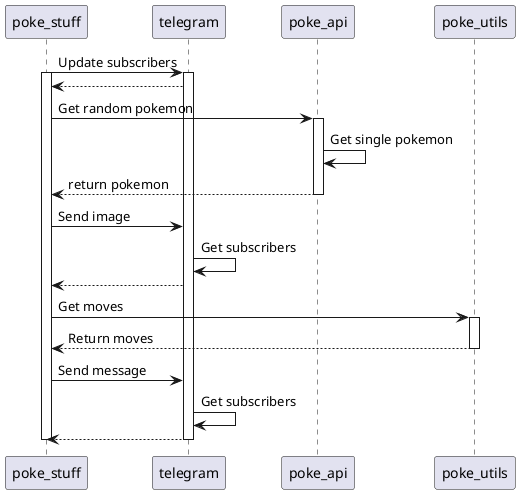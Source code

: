 @startuml
poke_stuff -> telegram: Update subscribers
activate poke_stuff
activate telegram
telegram --> poke_stuff
poke_stuff -> poke_api: Get random pokemon
activate poke_api
poke_api -> poke_api: Get single pokemon
poke_api --> poke_stuff: return pokemon
deactivate poke_api
poke_stuff -> telegram: Send image
telegram -> telegram: Get subscribers
telegram --> poke_stuff
poke_stuff -> poke_utils: Get moves
activate poke_utils
poke_utils --> poke_stuff: Return moves
deactivate poke_utils
poke_stuff -> telegram: Send message
telegram -> telegram: Get subscribers
telegram --> poke_stuff
deactivate telegram
deactivate poke_stuff
@enduml